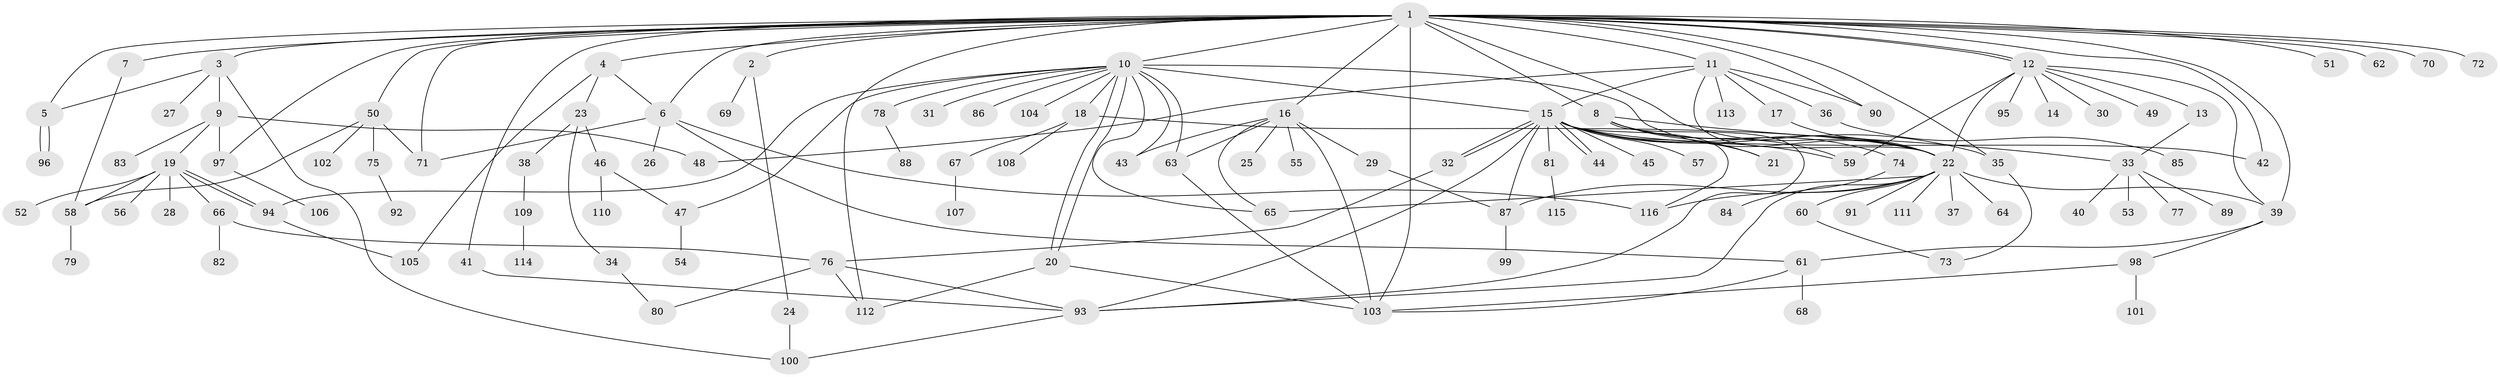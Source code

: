 // coarse degree distribution, {25: 0.011494252873563218, 3: 0.08045977011494253, 6: 0.09195402298850575, 4: 0.06896551724137931, 2: 0.1724137931034483, 13: 0.011494252873563218, 8: 0.011494252873563218, 9: 0.011494252873563218, 1: 0.4827586206896552, 16: 0.011494252873563218, 10: 0.022988505747126436, 5: 0.011494252873563218, 17: 0.011494252873563218}
// Generated by graph-tools (version 1.1) at 2025/41/03/06/25 10:41:50]
// undirected, 116 vertices, 173 edges
graph export_dot {
graph [start="1"]
  node [color=gray90,style=filled];
  1;
  2;
  3;
  4;
  5;
  6;
  7;
  8;
  9;
  10;
  11;
  12;
  13;
  14;
  15;
  16;
  17;
  18;
  19;
  20;
  21;
  22;
  23;
  24;
  25;
  26;
  27;
  28;
  29;
  30;
  31;
  32;
  33;
  34;
  35;
  36;
  37;
  38;
  39;
  40;
  41;
  42;
  43;
  44;
  45;
  46;
  47;
  48;
  49;
  50;
  51;
  52;
  53;
  54;
  55;
  56;
  57;
  58;
  59;
  60;
  61;
  62;
  63;
  64;
  65;
  66;
  67;
  68;
  69;
  70;
  71;
  72;
  73;
  74;
  75;
  76;
  77;
  78;
  79;
  80;
  81;
  82;
  83;
  84;
  85;
  86;
  87;
  88;
  89;
  90;
  91;
  92;
  93;
  94;
  95;
  96;
  97;
  98;
  99;
  100;
  101;
  102;
  103;
  104;
  105;
  106;
  107;
  108;
  109;
  110;
  111;
  112;
  113;
  114;
  115;
  116;
  1 -- 2;
  1 -- 3;
  1 -- 4;
  1 -- 5;
  1 -- 6;
  1 -- 7;
  1 -- 8;
  1 -- 10;
  1 -- 11;
  1 -- 12;
  1 -- 12;
  1 -- 16;
  1 -- 22;
  1 -- 35;
  1 -- 39;
  1 -- 41;
  1 -- 42;
  1 -- 50;
  1 -- 51;
  1 -- 62;
  1 -- 70;
  1 -- 71;
  1 -- 72;
  1 -- 90;
  1 -- 97;
  1 -- 103;
  1 -- 112;
  2 -- 24;
  2 -- 69;
  3 -- 5;
  3 -- 9;
  3 -- 27;
  3 -- 100;
  4 -- 6;
  4 -- 23;
  4 -- 105;
  5 -- 96;
  5 -- 96;
  6 -- 26;
  6 -- 61;
  6 -- 71;
  6 -- 116;
  7 -- 58;
  8 -- 21;
  8 -- 33;
  8 -- 59;
  8 -- 74;
  8 -- 93;
  9 -- 19;
  9 -- 48;
  9 -- 83;
  9 -- 97;
  10 -- 15;
  10 -- 18;
  10 -- 20;
  10 -- 20;
  10 -- 22;
  10 -- 31;
  10 -- 43;
  10 -- 47;
  10 -- 63;
  10 -- 65;
  10 -- 78;
  10 -- 86;
  10 -- 94;
  10 -- 104;
  11 -- 15;
  11 -- 17;
  11 -- 22;
  11 -- 36;
  11 -- 48;
  11 -- 90;
  11 -- 113;
  12 -- 13;
  12 -- 14;
  12 -- 22;
  12 -- 30;
  12 -- 39;
  12 -- 49;
  12 -- 59;
  12 -- 95;
  13 -- 33;
  15 -- 21;
  15 -- 22;
  15 -- 32;
  15 -- 32;
  15 -- 35;
  15 -- 42;
  15 -- 44;
  15 -- 44;
  15 -- 45;
  15 -- 57;
  15 -- 59;
  15 -- 81;
  15 -- 87;
  15 -- 93;
  15 -- 116;
  16 -- 25;
  16 -- 29;
  16 -- 43;
  16 -- 55;
  16 -- 63;
  16 -- 65;
  16 -- 103;
  17 -- 22;
  18 -- 22;
  18 -- 67;
  18 -- 108;
  19 -- 28;
  19 -- 52;
  19 -- 56;
  19 -- 58;
  19 -- 66;
  19 -- 94;
  19 -- 94;
  20 -- 103;
  20 -- 112;
  22 -- 37;
  22 -- 39;
  22 -- 60;
  22 -- 64;
  22 -- 65;
  22 -- 87;
  22 -- 91;
  22 -- 93;
  22 -- 111;
  22 -- 116;
  23 -- 34;
  23 -- 38;
  23 -- 46;
  24 -- 100;
  29 -- 87;
  32 -- 76;
  33 -- 40;
  33 -- 53;
  33 -- 77;
  33 -- 89;
  34 -- 80;
  35 -- 73;
  36 -- 85;
  38 -- 109;
  39 -- 61;
  39 -- 98;
  41 -- 93;
  46 -- 47;
  46 -- 110;
  47 -- 54;
  50 -- 58;
  50 -- 71;
  50 -- 75;
  50 -- 102;
  58 -- 79;
  60 -- 73;
  61 -- 68;
  61 -- 103;
  63 -- 103;
  66 -- 76;
  66 -- 82;
  67 -- 107;
  74 -- 84;
  75 -- 92;
  76 -- 80;
  76 -- 93;
  76 -- 112;
  78 -- 88;
  81 -- 115;
  87 -- 99;
  93 -- 100;
  94 -- 105;
  97 -- 106;
  98 -- 101;
  98 -- 103;
  109 -- 114;
}
